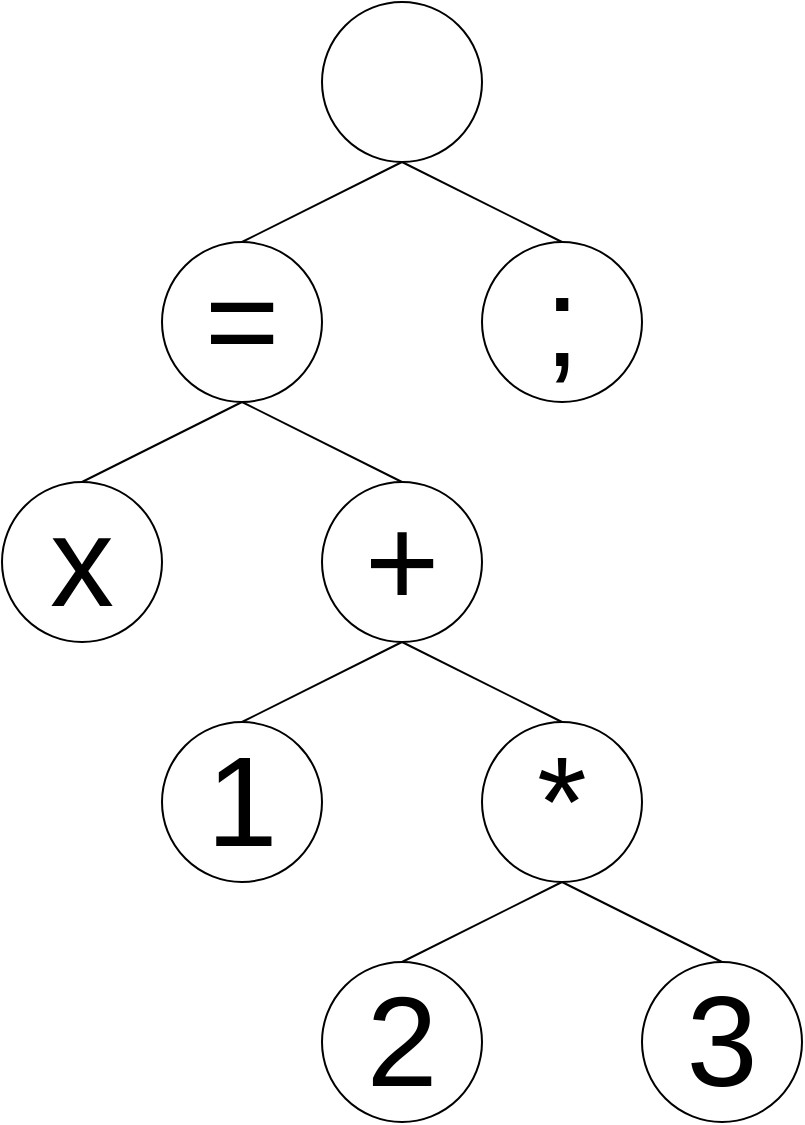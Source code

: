<mxfile>
    <diagram id="eXmetPE1nvEjASVt6Lkv" name="Page-1">
        <mxGraphModel dx="1243" dy="707" grid="1" gridSize="10" guides="1" tooltips="1" connect="1" arrows="1" fold="1" page="1" pageScale="1" pageWidth="850" pageHeight="1100" math="0" shadow="0">
            <root>
                <mxCell id="0"/>
                <mxCell id="1" parent="0"/>
                <mxCell id="2" value="x" style="ellipse;whiteSpace=wrap;html=1;fontSize=64;" vertex="1" parent="1">
                    <mxGeometry x="240" y="280" width="80" height="80" as="geometry"/>
                </mxCell>
                <mxCell id="13" style="edgeStyle=none;html=1;exitX=0.5;exitY=1;exitDx=0;exitDy=0;entryX=0.5;entryY=0;entryDx=0;entryDy=0;fontSize=64;endArrow=none;endFill=0;" edge="1" parent="1" source="3" target="2">
                    <mxGeometry relative="1" as="geometry"/>
                </mxCell>
                <mxCell id="14" style="edgeStyle=none;html=1;exitX=0.5;exitY=1;exitDx=0;exitDy=0;entryX=0.5;entryY=0;entryDx=0;entryDy=0;fontSize=64;endArrow=none;endFill=0;" edge="1" parent="1" source="3" target="5">
                    <mxGeometry relative="1" as="geometry"/>
                </mxCell>
                <mxCell id="3" value="=" style="ellipse;whiteSpace=wrap;html=1;fontSize=64;" vertex="1" parent="1">
                    <mxGeometry x="320" y="160" width="80" height="80" as="geometry"/>
                </mxCell>
                <mxCell id="4" value="1" style="ellipse;whiteSpace=wrap;html=1;fontSize=64;" vertex="1" parent="1">
                    <mxGeometry x="320" y="400" width="80" height="80" as="geometry"/>
                </mxCell>
                <mxCell id="17" style="edgeStyle=none;html=1;exitX=0.5;exitY=1;exitDx=0;exitDy=0;entryX=0.5;entryY=0;entryDx=0;entryDy=0;fontSize=64;endArrow=none;endFill=0;" edge="1" parent="1" source="5" target="7">
                    <mxGeometry relative="1" as="geometry"/>
                </mxCell>
                <mxCell id="18" style="edgeStyle=none;html=1;exitX=0.5;exitY=1;exitDx=0;exitDy=0;entryX=0.5;entryY=0;entryDx=0;entryDy=0;fontSize=64;endArrow=none;endFill=0;" edge="1" parent="1" source="5" target="4">
                    <mxGeometry relative="1" as="geometry"/>
                </mxCell>
                <mxCell id="5" value="+" style="ellipse;whiteSpace=wrap;html=1;fontSize=64;" vertex="1" parent="1">
                    <mxGeometry x="400" y="280" width="80" height="80" as="geometry"/>
                </mxCell>
                <mxCell id="6" value="2" style="ellipse;whiteSpace=wrap;html=1;fontSize=64;" vertex="1" parent="1">
                    <mxGeometry x="400" y="520" width="80" height="80" as="geometry"/>
                </mxCell>
                <mxCell id="15" style="edgeStyle=none;html=1;exitX=0.5;exitY=1;exitDx=0;exitDy=0;entryX=0.5;entryY=0;entryDx=0;entryDy=0;fontSize=64;endArrow=none;endFill=0;" edge="1" parent="1" source="7" target="6">
                    <mxGeometry relative="1" as="geometry"/>
                </mxCell>
                <mxCell id="16" style="edgeStyle=none;html=1;exitX=0.5;exitY=1;exitDx=0;exitDy=0;entryX=0.5;entryY=0;entryDx=0;entryDy=0;fontSize=64;endArrow=none;endFill=0;" edge="1" parent="1" source="7" target="8">
                    <mxGeometry relative="1" as="geometry"/>
                </mxCell>
                <mxCell id="7" value="*" style="ellipse;whiteSpace=wrap;html=1;fontSize=64;" vertex="1" parent="1">
                    <mxGeometry x="480" y="400" width="80" height="80" as="geometry"/>
                </mxCell>
                <mxCell id="8" value="3" style="ellipse;whiteSpace=wrap;html=1;fontSize=64;" vertex="1" parent="1">
                    <mxGeometry x="560" y="520" width="80" height="80" as="geometry"/>
                </mxCell>
                <mxCell id="9" value=";" style="ellipse;whiteSpace=wrap;html=1;fontSize=64;" vertex="1" parent="1">
                    <mxGeometry x="480" y="160" width="80" height="80" as="geometry"/>
                </mxCell>
                <mxCell id="11" style="edgeStyle=none;html=1;exitX=0.5;exitY=1;exitDx=0;exitDy=0;entryX=0.5;entryY=0;entryDx=0;entryDy=0;fontSize=64;endArrow=none;endFill=0;" edge="1" parent="1" source="10" target="3">
                    <mxGeometry relative="1" as="geometry"/>
                </mxCell>
                <mxCell id="12" style="edgeStyle=none;html=1;exitX=0.5;exitY=1;exitDx=0;exitDy=0;entryX=0.5;entryY=0;entryDx=0;entryDy=0;fontSize=64;endArrow=none;endFill=0;" edge="1" parent="1" source="10" target="9">
                    <mxGeometry relative="1" as="geometry"/>
                </mxCell>
                <mxCell id="10" value="" style="ellipse;whiteSpace=wrap;html=1;fontSize=64;" vertex="1" parent="1">
                    <mxGeometry x="400" y="40" width="80" height="80" as="geometry"/>
                </mxCell>
            </root>
        </mxGraphModel>
    </diagram>
</mxfile>